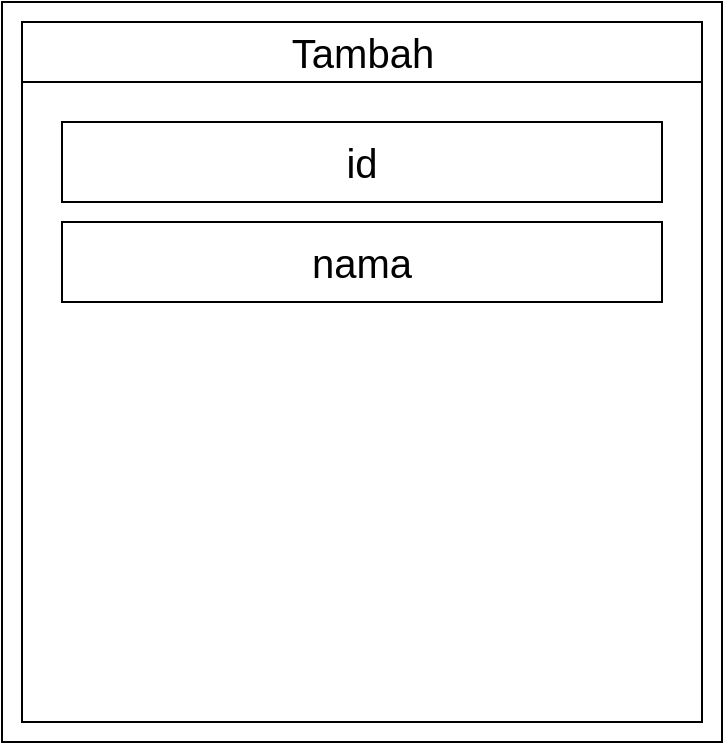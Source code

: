 <mxfile version="15.8.9" type="github">
  <diagram id="vUYlsW6aZPHzwdUkaKv-" name="Page-1">
    <mxGraphModel dx="1185" dy="588" grid="1" gridSize="10" guides="1" tooltips="1" connect="1" arrows="1" fold="1" page="1" pageScale="1" pageWidth="850" pageHeight="1100" math="0" shadow="0">
      <root>
        <mxCell id="0" />
        <mxCell id="1" parent="0" />
        <mxCell id="eecyqPWHS8TlKxeawjnO-1" value="" style="rounded=0;whiteSpace=wrap;html=1;" vertex="1" parent="1">
          <mxGeometry x="240" y="80" width="360" height="370" as="geometry" />
        </mxCell>
        <mxCell id="eecyqPWHS8TlKxeawjnO-3" value="" style="rounded=0;whiteSpace=wrap;html=1;" vertex="1" parent="1">
          <mxGeometry x="250" y="90" width="340" height="350" as="geometry" />
        </mxCell>
        <mxCell id="eecyqPWHS8TlKxeawjnO-4" value="" style="endArrow=none;html=1;rounded=0;" edge="1" parent="1">
          <mxGeometry width="50" height="50" relative="1" as="geometry">
            <mxPoint x="590" y="120" as="sourcePoint" />
            <mxPoint x="250" y="120" as="targetPoint" />
          </mxGeometry>
        </mxCell>
        <mxCell id="eecyqPWHS8TlKxeawjnO-5" value="Tambah" style="text;html=1;align=center;verticalAlign=middle;resizable=0;points=[];autosize=1;strokeColor=none;fillColor=none;fontSize=20;" vertex="1" parent="1">
          <mxGeometry x="375" y="90" width="90" height="30" as="geometry" />
        </mxCell>
        <mxCell id="eecyqPWHS8TlKxeawjnO-6" value="id" style="rounded=0;whiteSpace=wrap;html=1;fontSize=20;" vertex="1" parent="1">
          <mxGeometry x="270" y="140" width="300" height="40" as="geometry" />
        </mxCell>
        <mxCell id="eecyqPWHS8TlKxeawjnO-7" value="nama" style="rounded=0;whiteSpace=wrap;html=1;fontSize=20;" vertex="1" parent="1">
          <mxGeometry x="270" y="190" width="300" height="40" as="geometry" />
        </mxCell>
      </root>
    </mxGraphModel>
  </diagram>
</mxfile>
